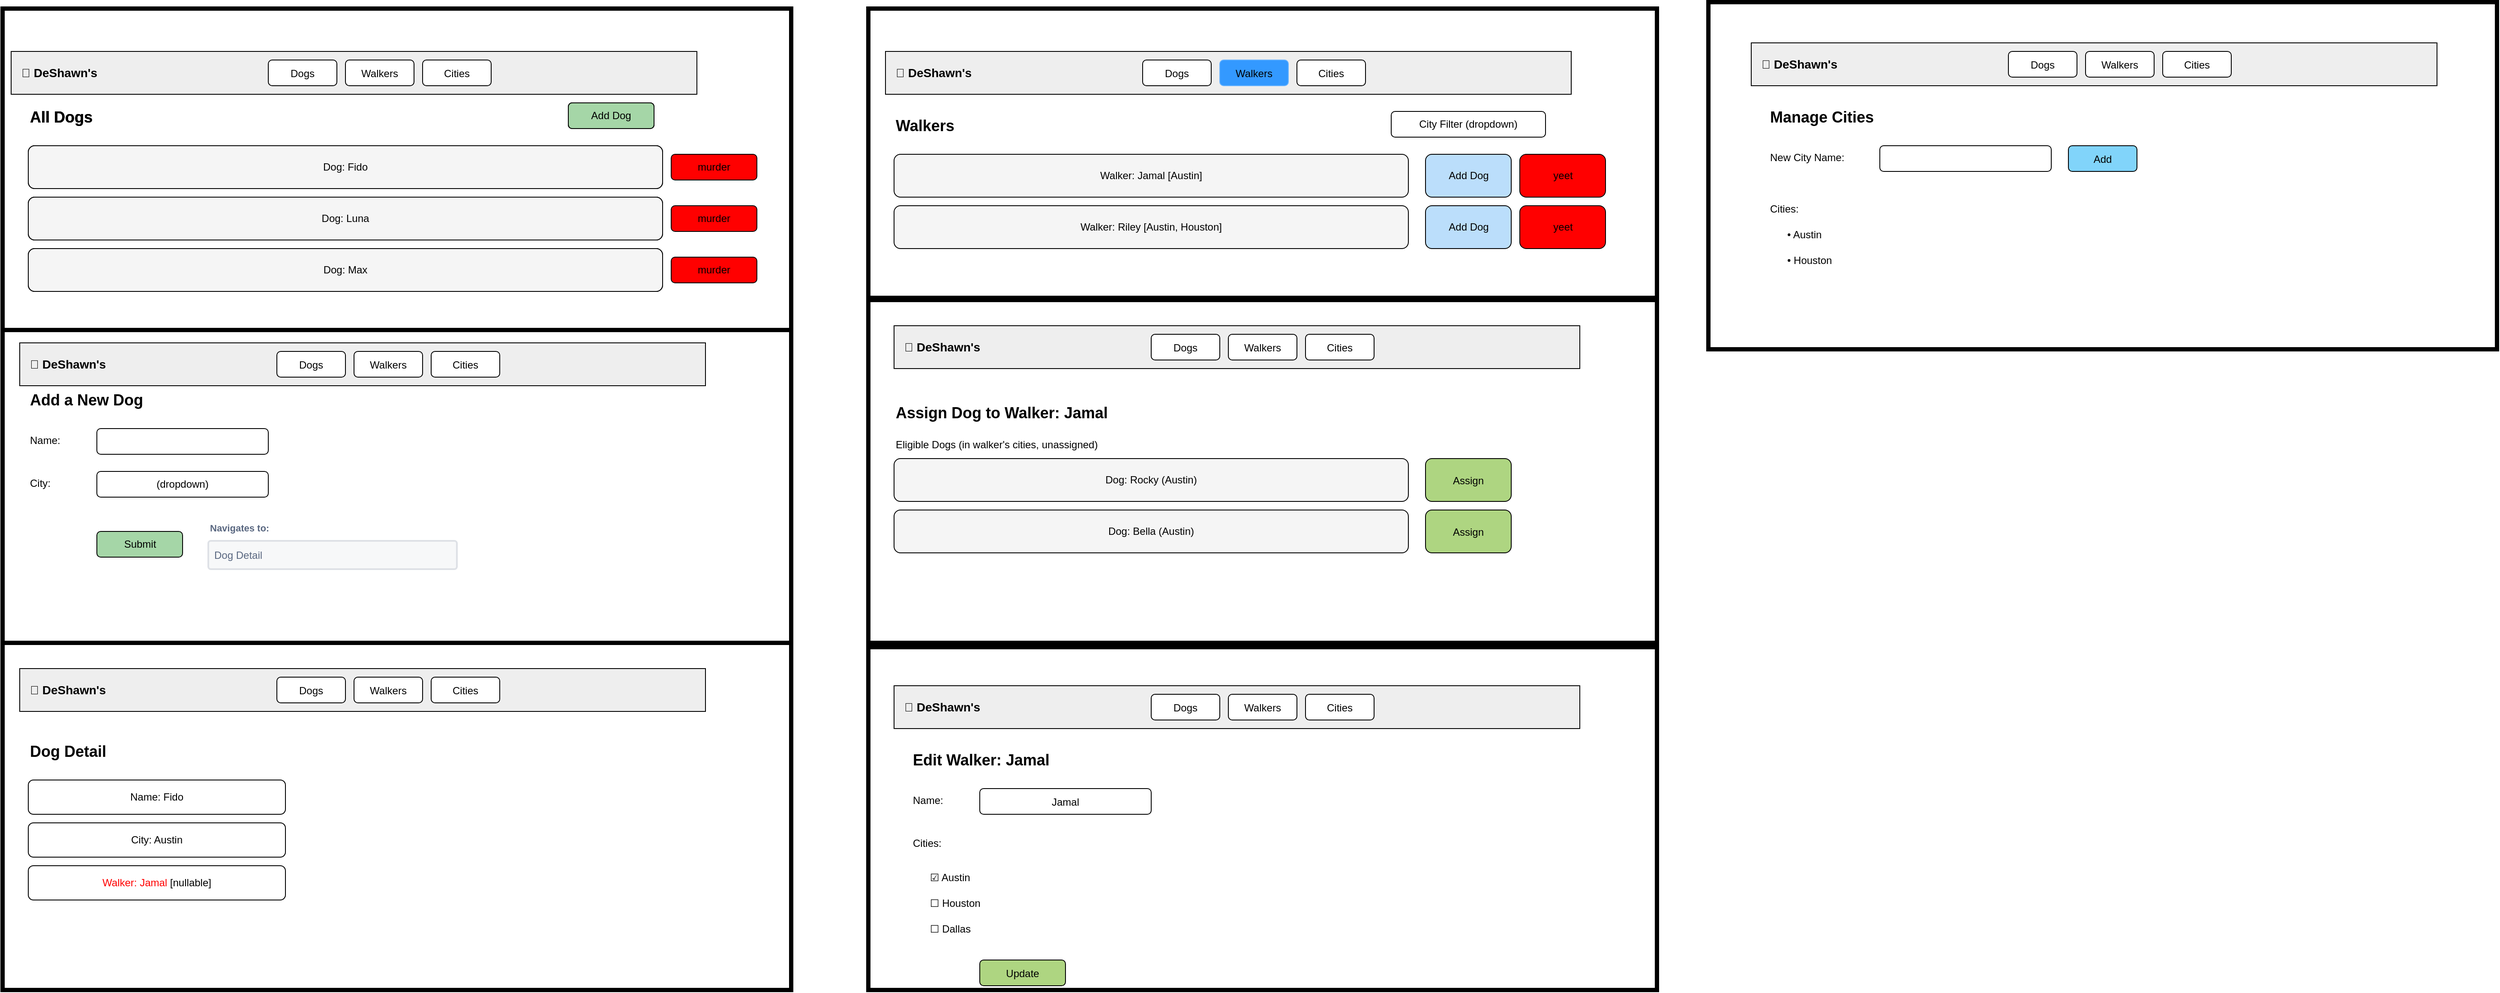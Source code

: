<mxfile>
    <diagram name="HomePage - Dog List" id="l11hQqiA0nnNnRFRrhsg">
        <mxGraphModel dx="3744" dy="2727" grid="1" gridSize="10" guides="1" tooltips="1" connect="1" arrows="1" fold="1" page="1" pageScale="1" pageWidth="850" pageHeight="1100" math="0" shadow="0">
            <root>
                <mxCell id="0"/>
                <mxCell id="1" parent="0"/>
                <mxCell id="b7Y2qeC1Cj4s1qI2_A_5-2" value="All Dogs" style="text;html=1;strokeColor=none;fillColor=none;fontSize=18;fontStyle=1;movable=0;resizable=0;rotatable=0;deletable=0;editable=0;locked=1;connectable=0;" parent="1" vertex="1">
                    <mxGeometry x="20" y="70" width="160" height="30" as="geometry"/>
                </mxCell>
                <mxCell id="b7Y2qeC1Cj4s1qI2_A_5-3" value="Add Dog" style="rounded=1;whiteSpace=wrap;html=1;fillColor=#a5d6a7;movable=0;resizable=0;rotatable=0;deletable=0;editable=0;locked=1;connectable=0;" parent="1" vertex="1">
                    <mxGeometry x="650" y="70" width="100" height="30" as="geometry"/>
                </mxCell>
                <mxCell id="b7Y2qeC1Cj4s1qI2_A_5-4" value="Dog: Fido" style="rounded=1;whiteSpace=wrap;html=1;fillColor=#f5f5f5;movable=0;resizable=0;rotatable=0;deletable=0;editable=0;locked=1;connectable=0;" parent="1" vertex="1">
                    <mxGeometry x="20" y="120" width="740" height="50" as="geometry"/>
                </mxCell>
                <mxCell id="b7Y2qeC1Cj4s1qI2_A_5-5" value="Dog: Luna" style="rounded=1;whiteSpace=wrap;html=1;fillColor=#f5f5f5;movable=0;resizable=0;rotatable=0;deletable=0;editable=0;locked=1;connectable=0;" parent="1" vertex="1">
                    <mxGeometry x="20" y="180" width="740" height="50" as="geometry"/>
                </mxCell>
                <mxCell id="b7Y2qeC1Cj4s1qI2_A_5-6" value="Dog: Max" style="rounded=1;whiteSpace=wrap;html=1;fillColor=#f5f5f5;movable=0;resizable=0;rotatable=0;deletable=0;editable=0;locked=1;connectable=0;" parent="1" vertex="1">
                    <mxGeometry x="20" y="240" width="740" height="50" as="geometry"/>
                </mxCell>
                <mxCell id="b7Y2qeC1Cj4s1qI2_A_5-8" value="Dog Detail" style="text;html=1;strokeColor=none;fillColor=none;fontSize=18;fontStyle=1;movable=1;resizable=1;rotatable=1;deletable=1;editable=1;locked=0;connectable=1;" parent="1" vertex="1">
                    <mxGeometry x="20" y="810" width="200" height="30" as="geometry"/>
                </mxCell>
                <mxCell id="b7Y2qeC1Cj4s1qI2_A_5-9" value="Name: Fido" style="rounded=1;whiteSpace=wrap;html=1;fillColor=#ffffff;movable=1;resizable=1;rotatable=1;deletable=1;editable=1;locked=0;connectable=1;" parent="1" vertex="1">
                    <mxGeometry x="20" y="860" width="300" height="40" as="geometry"/>
                </mxCell>
                <mxCell id="b7Y2qeC1Cj4s1qI2_A_5-10" value="City: Austin" style="rounded=1;whiteSpace=wrap;html=1;fillColor=#ffffff;movable=1;resizable=1;rotatable=1;deletable=1;editable=1;locked=0;connectable=1;" parent="1" vertex="1">
                    <mxGeometry x="20" y="910" width="300" height="40" as="geometry"/>
                </mxCell>
                <mxCell id="b7Y2qeC1Cj4s1qI2_A_5-11" value="&lt;span style=&quot;color: rgb(255, 0, 0);&quot;&gt;Walker: Jamal&lt;/span&gt; [nullable]" style="rounded=1;whiteSpace=wrap;html=1;fillColor=#ffffff;movable=1;resizable=1;rotatable=1;deletable=1;editable=1;locked=0;connectable=1;" parent="1" vertex="1">
                    <mxGeometry x="20" y="960" width="300" height="40" as="geometry"/>
                </mxCell>
                <mxCell id="b7Y2qeC1Cj4s1qI2_A_5-13" value="All Dogs" style="text;html=1;strokeColor=none;fillColor=none;fontSize=18;fontStyle=1;movable=0;resizable=0;rotatable=0;deletable=0;editable=0;locked=1;connectable=0;" parent="1" vertex="1">
                    <mxGeometry x="20" y="70" width="160" height="30" as="geometry"/>
                </mxCell>
                <mxCell id="b7Y2qeC1Cj4s1qI2_A_5-14" value="Add Dog" style="rounded=1;whiteSpace=wrap;html=1;fillColor=#a5d6a7;movable=0;resizable=0;rotatable=0;deletable=0;editable=0;locked=1;connectable=0;" parent="1" vertex="1">
                    <mxGeometry x="650" y="70" width="100" height="30" as="geometry"/>
                </mxCell>
                <mxCell id="b7Y2qeC1Cj4s1qI2_A_5-15" value="Dog: Fido" style="rounded=1;whiteSpace=wrap;html=1;fillColor=#f5f5f5;movable=0;resizable=0;rotatable=0;deletable=0;editable=0;locked=1;connectable=0;" parent="1" vertex="1">
                    <mxGeometry x="20" y="120" width="740" height="50" as="geometry"/>
                </mxCell>
                <mxCell id="b7Y2qeC1Cj4s1qI2_A_5-16" value="Dog: Luna" style="rounded=1;whiteSpace=wrap;html=1;fillColor=#f5f5f5;movable=0;resizable=0;rotatable=0;deletable=0;editable=0;locked=1;connectable=0;" parent="1" vertex="1">
                    <mxGeometry x="20" y="180" width="740" height="50" as="geometry"/>
                </mxCell>
                <mxCell id="b7Y2qeC1Cj4s1qI2_A_5-17" value="Dog: Max" style="rounded=1;whiteSpace=wrap;html=1;fillColor=#f5f5f5;movable=0;resizable=0;rotatable=0;deletable=0;editable=0;locked=1;connectable=0;" parent="1" vertex="1">
                    <mxGeometry x="20" y="240" width="740" height="50" as="geometry"/>
                </mxCell>
                <mxCell id="b7Y2qeC1Cj4s1qI2_A_5-19" value="All Dogs" style="text;html=1;strokeColor=none;fillColor=none;fontSize=18;fontStyle=1;movable=0;resizable=0;rotatable=0;deletable=0;editable=0;locked=1;connectable=0;" parent="1" vertex="1">
                    <mxGeometry x="20" y="70" width="160" height="30" as="geometry"/>
                </mxCell>
                <mxCell id="b7Y2qeC1Cj4s1qI2_A_5-20" value="Add Dog" style="rounded=1;whiteSpace=wrap;html=1;fillColor=#a5d6a7;movable=1;resizable=1;rotatable=1;deletable=1;editable=1;locked=0;connectable=1;" parent="1" vertex="1">
                    <mxGeometry x="650" y="70" width="100" height="30" as="geometry"/>
                </mxCell>
                <mxCell id="b7Y2qeC1Cj4s1qI2_A_5-21" value="Dog: Fido" style="rounded=1;whiteSpace=wrap;html=1;fillColor=#f5f5f5;movable=0;resizable=0;rotatable=0;deletable=0;editable=0;locked=1;connectable=0;" parent="1" vertex="1">
                    <mxGeometry x="20" y="120" width="740" height="50" as="geometry"/>
                </mxCell>
                <mxCell id="b7Y2qeC1Cj4s1qI2_A_5-22" value="Dog: Luna" style="rounded=1;whiteSpace=wrap;html=1;fillColor=#f5f5f5;movable=0;resizable=0;rotatable=0;deletable=0;editable=0;locked=1;connectable=0;" parent="1" vertex="1">
                    <mxGeometry x="20" y="180" width="740" height="50" as="geometry"/>
                </mxCell>
                <mxCell id="b7Y2qeC1Cj4s1qI2_A_5-23" value="Dog: Max" style="rounded=1;whiteSpace=wrap;html=1;fillColor=#f5f5f5;movable=0;resizable=0;rotatable=0;deletable=0;editable=0;locked=1;connectable=0;" parent="1" vertex="1">
                    <mxGeometry x="20" y="240" width="740" height="50" as="geometry"/>
                </mxCell>
                <mxCell id="b7Y2qeC1Cj4s1qI2_A_5-32" value="Add a New Dog" style="text;html=1;fontSize=18;fontStyle=1;movable=1;resizable=1;rotatable=1;deletable=1;editable=1;locked=0;connectable=1;" parent="1" vertex="1">
                    <mxGeometry x="20" y="400" width="200" height="30" as="geometry"/>
                </mxCell>
                <mxCell id="b7Y2qeC1Cj4s1qI2_A_5-33" value="Name:" style="text;html=1;movable=1;resizable=1;rotatable=1;deletable=1;editable=1;locked=0;connectable=1;" parent="1" vertex="1">
                    <mxGeometry x="20" y="450" width="80" height="30" as="geometry"/>
                </mxCell>
                <mxCell id="b7Y2qeC1Cj4s1qI2_A_5-34" value="" style="rounded=1;whiteSpace=wrap;html=1;fillColor=#ffffff;movable=1;resizable=1;rotatable=1;deletable=1;editable=1;locked=0;connectable=1;" parent="1" vertex="1">
                    <mxGeometry x="100" y="450" width="200" height="30" as="geometry"/>
                </mxCell>
                <mxCell id="b7Y2qeC1Cj4s1qI2_A_5-35" value="City:" style="text;html=1;movable=1;resizable=1;rotatable=1;deletable=1;editable=1;locked=0;connectable=1;" parent="1" vertex="1">
                    <mxGeometry x="20" y="500" width="80" height="30" as="geometry"/>
                </mxCell>
                <mxCell id="b7Y2qeC1Cj4s1qI2_A_5-36" value="(dropdown)" style="rounded=1;whiteSpace=wrap;html=1;fillColor=#ffffff;movable=1;resizable=1;rotatable=1;deletable=1;editable=1;locked=0;connectable=1;" parent="1" vertex="1">
                    <mxGeometry x="100" y="500" width="200" height="30" as="geometry"/>
                </mxCell>
                <mxCell id="b7Y2qeC1Cj4s1qI2_A_5-37" value="Submit" style="rounded=1;fillColor=#a5d6a7;html=1;movable=1;resizable=1;rotatable=1;deletable=1;editable=1;locked=0;connectable=1;" parent="1" vertex="1">
                    <mxGeometry x="100" y="570" width="100" height="30" as="geometry"/>
                </mxCell>
                <mxCell id="b7Y2qeC1Cj4s1qI2_A_5-39" value="Walkers" style="text;html=1;fontSize=18;fontStyle=1;movable=0;resizable=0;rotatable=0;deletable=0;editable=0;locked=1;connectable=0;" parent="1" vertex="1">
                    <mxGeometry x="1030" y="80" width="200" height="30" as="geometry"/>
                </mxCell>
                <mxCell id="b7Y2qeC1Cj4s1qI2_A_5-40" value="City Filter (dropdown)" style="rounded=1;whiteSpace=wrap;html=1;fillColor=#ffffff;movable=0;resizable=0;rotatable=0;deletable=0;editable=0;locked=1;connectable=0;" parent="1" vertex="1">
                    <mxGeometry x="1610" y="80" width="180" height="30" as="geometry"/>
                </mxCell>
                <mxCell id="b7Y2qeC1Cj4s1qI2_A_5-41" value="Walker: Jamal [Austin]" style="rounded=1;whiteSpace=wrap;html=1;fillColor=#f5f5f5;movable=0;resizable=0;rotatable=0;deletable=0;editable=0;locked=1;connectable=0;" parent="1" vertex="1">
                    <mxGeometry x="1030" y="130" width="600" height="50" as="geometry"/>
                </mxCell>
                <mxCell id="b7Y2qeC1Cj4s1qI2_A_5-42" value="Add Dog" style="rounded=1;fillColor=#bbdefb;html=1;movable=1;resizable=1;rotatable=1;deletable=1;editable=1;locked=0;connectable=1;" parent="1" vertex="1">
                    <mxGeometry x="1650" y="130" width="100" height="50" as="geometry"/>
                </mxCell>
                <mxCell id="b7Y2qeC1Cj4s1qI2_A_5-43" value="Walker: Riley [Austin, Houston]" style="rounded=1;whiteSpace=wrap;html=1;fillColor=#f5f5f5;movable=0;resizable=0;rotatable=0;deletable=0;editable=0;locked=1;connectable=0;" parent="1" vertex="1">
                    <mxGeometry x="1030" y="190" width="600" height="50" as="geometry"/>
                </mxCell>
                <mxCell id="b7Y2qeC1Cj4s1qI2_A_5-44" value="Add Dog" style="rounded=1;fillColor=#bbdefb;html=1;movable=0;resizable=0;rotatable=0;deletable=0;editable=0;locked=1;connectable=0;" parent="1" vertex="1">
                    <mxGeometry x="1650" y="190" width="100" height="50" as="geometry"/>
                </mxCell>
                <mxCell id="b7Y2qeC1Cj4s1qI2_A_5-46" value="Assign Dog to Walker: Jamal" style="text;html=1;fontSize=18;fontStyle=1;movable=1;resizable=1;rotatable=1;deletable=1;editable=1;locked=0;connectable=1;" parent="1" vertex="1">
                    <mxGeometry x="1030" y="415" width="400" height="30" as="geometry"/>
                </mxCell>
                <mxCell id="b7Y2qeC1Cj4s1qI2_A_5-47" value="Eligible Dogs (in walker&#39;s cities, unassigned)" style="text;html=1;movable=1;resizable=1;rotatable=1;deletable=1;editable=1;locked=0;connectable=1;" parent="1" vertex="1">
                    <mxGeometry x="1030" y="455" width="400" height="20" as="geometry"/>
                </mxCell>
                <mxCell id="b7Y2qeC1Cj4s1qI2_A_5-48" value="Dog: Rocky (Austin)" style="rounded=1;whiteSpace=wrap;fillColor=#f5f5f5;movable=1;resizable=1;rotatable=1;deletable=1;editable=1;locked=0;connectable=1;" parent="1" vertex="1">
                    <mxGeometry x="1030" y="485" width="600" height="50" as="geometry"/>
                </mxCell>
                <mxCell id="b7Y2qeC1Cj4s1qI2_A_5-49" value="Assign" style="rounded=1;fillColor=#aed581;movable=1;resizable=1;rotatable=1;deletable=1;editable=1;locked=0;connectable=1;" parent="1" vertex="1">
                    <mxGeometry x="1650" y="485" width="100" height="50" as="geometry"/>
                </mxCell>
                <mxCell id="b7Y2qeC1Cj4s1qI2_A_5-50" value="Dog: Bella (Austin)" style="rounded=1;whiteSpace=wrap;fillColor=#f5f5f5;movable=1;resizable=1;rotatable=1;deletable=1;editable=1;locked=0;connectable=1;" parent="1" vertex="1">
                    <mxGeometry x="1030" y="545" width="600" height="50" as="geometry"/>
                </mxCell>
                <mxCell id="b7Y2qeC1Cj4s1qI2_A_5-51" value="Assign" style="rounded=1;fillColor=#aed581;movable=1;resizable=1;rotatable=1;deletable=1;editable=1;locked=0;connectable=1;" parent="1" vertex="1">
                    <mxGeometry x="1650" y="545" width="100" height="50" as="geometry"/>
                </mxCell>
                <mxCell id="b7Y2qeC1Cj4s1qI2_A_5-113" value="" style="rounded=0;whiteSpace=wrap;html=1;fillColor=#eeeeee;" parent="1" vertex="1">
                    <mxGeometry x="2030" width="800" height="50" as="geometry"/>
                </mxCell>
                <mxCell id="b7Y2qeC1Cj4s1qI2_A_5-114" value="🐾 DeShawn&#39;s" style="text;html=1;fontSize=14;fontStyle=1;" parent="1" vertex="1">
                    <mxGeometry x="2040" y="10" width="120" height="30" as="geometry"/>
                </mxCell>
                <mxCell id="b7Y2qeC1Cj4s1qI2_A_5-115" value="Dogs" style="rounded=1;fillColor=#ffffff;" parent="1" vertex="1">
                    <mxGeometry x="2330" y="10" width="80" height="30" as="geometry"/>
                </mxCell>
                <mxCell id="b7Y2qeC1Cj4s1qI2_A_5-116" value="Walkers" style="rounded=1;fillColor=#ffffff;" parent="1" vertex="1">
                    <mxGeometry x="2420" y="10" width="80" height="30" as="geometry"/>
                </mxCell>
                <mxCell id="b7Y2qeC1Cj4s1qI2_A_5-117" value="Cities" style="rounded=1;fillColor=#ffffff;" parent="1" vertex="1">
                    <mxGeometry x="2510" y="10" width="80" height="30" as="geometry"/>
                </mxCell>
                <mxCell id="b7Y2qeC1Cj4s1qI2_A_5-118" value="Manage Cities" style="text;html=1;fontSize=18;fontStyle=1;" parent="1" vertex="1">
                    <mxGeometry x="2050" y="70" width="300" height="30" as="geometry"/>
                </mxCell>
                <mxCell id="b7Y2qeC1Cj4s1qI2_A_5-119" value="New City Name:" style="text;html=1;" parent="1" vertex="1">
                    <mxGeometry x="2050" y="120" width="120" height="30" as="geometry"/>
                </mxCell>
                <mxCell id="b7Y2qeC1Cj4s1qI2_A_5-120" value="" style="rounded=1;whiteSpace=wrap;fillColor=#ffffff;" parent="1" vertex="1">
                    <mxGeometry x="2180" y="120" width="200" height="30" as="geometry"/>
                </mxCell>
                <mxCell id="b7Y2qeC1Cj4s1qI2_A_5-121" value="Add" style="rounded=1;fillColor=#81d4fa;" parent="1" vertex="1">
                    <mxGeometry x="2400" y="120" width="80" height="30" as="geometry"/>
                </mxCell>
                <mxCell id="b7Y2qeC1Cj4s1qI2_A_5-122" value="Cities:" style="text;html=1;" parent="1" vertex="1">
                    <mxGeometry x="2050" y="180" width="100" height="20" as="geometry"/>
                </mxCell>
                <mxCell id="b7Y2qeC1Cj4s1qI2_A_5-123" value="• Austin" style="text;html=1;" parent="1" vertex="1">
                    <mxGeometry x="2070" y="210" width="200" height="20" as="geometry"/>
                </mxCell>
                <mxCell id="b7Y2qeC1Cj4s1qI2_A_5-124" value="• Houston" style="text;html=1;" parent="1" vertex="1">
                    <mxGeometry x="2070" y="240" width="200" height="20" as="geometry"/>
                </mxCell>
                <mxCell id="b7Y2qeC1Cj4s1qI2_A_5-130" value="Edit Walker: Jamal" style="text;html=1;fontSize=18;fontStyle=1;movable=0;resizable=0;rotatable=0;deletable=0;editable=0;locked=1;connectable=0;" parent="1" vertex="1">
                    <mxGeometry x="1050" y="820" width="400" height="30" as="geometry"/>
                </mxCell>
                <mxCell id="b7Y2qeC1Cj4s1qI2_A_5-131" value="Name:" style="text;html=1;movable=0;resizable=0;rotatable=0;deletable=0;editable=0;locked=1;connectable=0;" parent="1" vertex="1">
                    <mxGeometry x="1050" y="870" width="80" height="30" as="geometry"/>
                </mxCell>
                <mxCell id="b7Y2qeC1Cj4s1qI2_A_5-132" value="Jamal" style="rounded=1;fillColor=#ffffff;movable=0;resizable=0;rotatable=0;deletable=0;editable=0;locked=1;connectable=0;" parent="1" vertex="1">
                    <mxGeometry x="1130" y="870" width="200" height="30" as="geometry"/>
                </mxCell>
                <mxCell id="b7Y2qeC1Cj4s1qI2_A_5-133" value="Cities:" style="text;html=1;movable=0;resizable=0;rotatable=0;deletable=0;editable=0;locked=1;connectable=0;" parent="1" vertex="1">
                    <mxGeometry x="1050" y="920" width="100" height="30" as="geometry"/>
                </mxCell>
                <mxCell id="b7Y2qeC1Cj4s1qI2_A_5-134" value="☑ Austin" style="text;html=1;movable=0;resizable=0;rotatable=0;deletable=0;editable=0;locked=1;connectable=0;" parent="1" vertex="1">
                    <mxGeometry x="1070" y="960" width="120" height="20" as="geometry"/>
                </mxCell>
                <mxCell id="b7Y2qeC1Cj4s1qI2_A_5-135" value="☐ Houston" style="text;html=1;movable=0;resizable=0;rotatable=0;deletable=0;editable=0;locked=1;connectable=0;" parent="1" vertex="1">
                    <mxGeometry x="1070" y="990" width="120" height="20" as="geometry"/>
                </mxCell>
                <mxCell id="b7Y2qeC1Cj4s1qI2_A_5-136" value="☐ Dallas" style="text;html=1;movable=0;resizable=0;rotatable=0;deletable=0;editable=0;locked=1;connectable=0;" parent="1" vertex="1">
                    <mxGeometry x="1070" y="1020" width="120" height="20" as="geometry"/>
                </mxCell>
                <mxCell id="b7Y2qeC1Cj4s1qI2_A_5-137" value="Update" style="rounded=1;fillColor=#aed581;movable=0;resizable=0;rotatable=0;deletable=0;editable=0;locked=1;connectable=0;" parent="1" vertex="1">
                    <mxGeometry x="1130" y="1070" width="100" height="30" as="geometry"/>
                </mxCell>
                <mxCell id="b7Y2qeC1Cj4s1qI2_A_5-146" value="" style="group;movable=0;resizable=0;rotatable=0;deletable=0;editable=0;locked=1;connectable=0;" parent="1" vertex="1" connectable="0">
                    <mxGeometry x="1030" y="750" width="800" height="50" as="geometry"/>
                </mxCell>
                <mxCell id="b7Y2qeC1Cj4s1qI2_A_5-125" value="" style="rounded=0;fillColor=#eeeeee;movable=0;resizable=0;rotatable=0;deletable=0;editable=0;locked=1;connectable=0;" parent="b7Y2qeC1Cj4s1qI2_A_5-146" vertex="1">
                    <mxGeometry width="800" height="50" as="geometry"/>
                </mxCell>
                <mxCell id="b7Y2qeC1Cj4s1qI2_A_5-126" value="🐾 DeShawn&#39;s" style="text;html=1;fontSize=14;fontStyle=1;movable=0;resizable=0;rotatable=0;deletable=0;editable=0;locked=1;connectable=0;" parent="b7Y2qeC1Cj4s1qI2_A_5-146" vertex="1">
                    <mxGeometry x="10" y="10" width="120" height="30" as="geometry"/>
                </mxCell>
                <mxCell id="b7Y2qeC1Cj4s1qI2_A_5-127" value="Dogs" style="rounded=1;fillColor=#ffffff;movable=0;resizable=0;rotatable=0;deletable=0;editable=0;locked=1;connectable=0;" parent="b7Y2qeC1Cj4s1qI2_A_5-146" vertex="1">
                    <mxGeometry x="300" y="10" width="80" height="30" as="geometry"/>
                </mxCell>
                <mxCell id="b7Y2qeC1Cj4s1qI2_A_5-128" value="Walkers" style="rounded=1;fillColor=#ffffff;movable=0;resizable=0;rotatable=0;deletable=0;editable=0;locked=1;connectable=0;" parent="b7Y2qeC1Cj4s1qI2_A_5-146" vertex="1">
                    <mxGeometry x="390" y="10" width="80" height="30" as="geometry"/>
                </mxCell>
                <mxCell id="b7Y2qeC1Cj4s1qI2_A_5-129" value="Cities" style="rounded=1;fillColor=#ffffff;movable=0;resizable=0;rotatable=0;deletable=0;editable=0;locked=1;connectable=0;" parent="b7Y2qeC1Cj4s1qI2_A_5-146" vertex="1">
                    <mxGeometry x="480" y="10" width="80" height="30" as="geometry"/>
                </mxCell>
                <mxCell id="b7Y2qeC1Cj4s1qI2_A_5-147" value="" style="group" parent="1" vertex="1" connectable="0">
                    <mxGeometry x="10" y="730" width="800" height="50" as="geometry"/>
                </mxCell>
                <mxCell id="b7Y2qeC1Cj4s1qI2_A_5-148" value="" style="rounded=0;fillColor=#eeeeee;movable=1;resizable=1;rotatable=1;deletable=1;editable=1;locked=0;connectable=1;" parent="b7Y2qeC1Cj4s1qI2_A_5-147" vertex="1">
                    <mxGeometry width="800" height="50" as="geometry"/>
                </mxCell>
                <mxCell id="b7Y2qeC1Cj4s1qI2_A_5-149" value="🐾 DeShawn&#39;s" style="text;html=1;fontSize=14;fontStyle=1;movable=0;resizable=0;rotatable=0;deletable=0;editable=0;locked=1;connectable=0;" parent="b7Y2qeC1Cj4s1qI2_A_5-147" vertex="1">
                    <mxGeometry x="10" y="10" width="120" height="30" as="geometry"/>
                </mxCell>
                <mxCell id="b7Y2qeC1Cj4s1qI2_A_5-150" value="Dogs" style="rounded=1;fillColor=#ffffff;movable=0;resizable=0;rotatable=0;deletable=0;editable=0;locked=1;connectable=0;" parent="b7Y2qeC1Cj4s1qI2_A_5-147" vertex="1">
                    <mxGeometry x="300" y="10" width="80" height="30" as="geometry"/>
                </mxCell>
                <mxCell id="b7Y2qeC1Cj4s1qI2_A_5-151" value="Walkers" style="rounded=1;fillColor=#ffffff;movable=0;resizable=0;rotatable=0;deletable=0;editable=0;locked=1;connectable=0;" parent="b7Y2qeC1Cj4s1qI2_A_5-147" vertex="1">
                    <mxGeometry x="390" y="10" width="80" height="30" as="geometry"/>
                </mxCell>
                <mxCell id="b7Y2qeC1Cj4s1qI2_A_5-152" value="Cities" style="rounded=1;fillColor=#ffffff;movable=0;resizable=0;rotatable=0;deletable=0;editable=0;locked=1;connectable=0;" parent="b7Y2qeC1Cj4s1qI2_A_5-147" vertex="1">
                    <mxGeometry x="480" y="10" width="80" height="30" as="geometry"/>
                </mxCell>
                <mxCell id="b7Y2qeC1Cj4s1qI2_A_5-153" value="" style="group" parent="1" vertex="1" connectable="0">
                    <mxGeometry y="10" width="910" height="325" as="geometry"/>
                </mxCell>
                <mxCell id="b7Y2qeC1Cj4s1qI2_A_5-154" value="" style="rounded=0;fillColor=#eeeeee;movable=1;resizable=1;rotatable=1;deletable=1;editable=1;locked=0;connectable=1;" parent="b7Y2qeC1Cj4s1qI2_A_5-153" vertex="1">
                    <mxGeometry width="800" height="50" as="geometry"/>
                </mxCell>
                <mxCell id="b7Y2qeC1Cj4s1qI2_A_5-155" value="🐾 DeShawn&#39;s" style="text;html=1;fontSize=14;fontStyle=1;movable=0;resizable=0;rotatable=0;deletable=0;editable=0;locked=1;connectable=0;" parent="b7Y2qeC1Cj4s1qI2_A_5-153" vertex="1">
                    <mxGeometry x="10" y="10" width="120" height="30" as="geometry"/>
                </mxCell>
                <mxCell id="b7Y2qeC1Cj4s1qI2_A_5-156" value="Dogs" style="rounded=1;fillColor=#ffffff;movable=0;resizable=0;rotatable=0;deletable=0;editable=0;locked=1;connectable=0;" parent="b7Y2qeC1Cj4s1qI2_A_5-153" vertex="1">
                    <mxGeometry x="300" y="10" width="80" height="30" as="geometry"/>
                </mxCell>
                <mxCell id="b7Y2qeC1Cj4s1qI2_A_5-157" value="Walkers" style="rounded=1;fillColor=#ffffff;movable=0;resizable=0;rotatable=0;deletable=0;editable=0;locked=1;connectable=0;" parent="b7Y2qeC1Cj4s1qI2_A_5-153" vertex="1">
                    <mxGeometry x="390" y="10" width="80" height="30" as="geometry"/>
                </mxCell>
                <mxCell id="b7Y2qeC1Cj4s1qI2_A_5-158" value="Cities" style="rounded=1;fillColor=#ffffff;movable=0;resizable=0;rotatable=0;deletable=0;editable=0;locked=1;connectable=0;" parent="b7Y2qeC1Cj4s1qI2_A_5-153" vertex="1">
                    <mxGeometry x="480" y="10" width="80" height="30" as="geometry"/>
                </mxCell>
                <mxCell id="15" value="" style="rounded=0;whiteSpace=wrap;html=1;strokeWidth=5;perimeterSpacing=5;fillColor=none;" vertex="1" parent="b7Y2qeC1Cj4s1qI2_A_5-153">
                    <mxGeometry x="-10" y="-50" width="920" height="375" as="geometry"/>
                </mxCell>
                <mxCell id="b7Y2qeC1Cj4s1qI2_A_5-159" value="" style="group" parent="1" vertex="1" connectable="0">
                    <mxGeometry x="1020" y="10" width="800" height="50" as="geometry"/>
                </mxCell>
                <mxCell id="b7Y2qeC1Cj4s1qI2_A_5-160" value="" style="rounded=0;fillColor=#eeeeee;movable=1;resizable=1;rotatable=1;deletable=1;editable=1;locked=0;connectable=1;" parent="b7Y2qeC1Cj4s1qI2_A_5-159" vertex="1">
                    <mxGeometry width="800" height="50" as="geometry"/>
                </mxCell>
                <mxCell id="b7Y2qeC1Cj4s1qI2_A_5-161" value="🐾 DeShawn&#39;s" style="text;html=1;fontSize=14;fontStyle=1;movable=0;resizable=0;rotatable=0;deletable=0;editable=0;locked=1;connectable=0;" parent="b7Y2qeC1Cj4s1qI2_A_5-159" vertex="1">
                    <mxGeometry x="10" y="10" width="120" height="30" as="geometry"/>
                </mxCell>
                <mxCell id="b7Y2qeC1Cj4s1qI2_A_5-162" value="Dogs" style="rounded=1;fillColor=#ffffff;movable=0;resizable=0;rotatable=0;deletable=0;editable=0;locked=1;connectable=0;" parent="b7Y2qeC1Cj4s1qI2_A_5-159" vertex="1">
                    <mxGeometry x="300" y="10" width="80" height="30" as="geometry"/>
                </mxCell>
                <mxCell id="b7Y2qeC1Cj4s1qI2_A_5-163" value="Walkers" style="rounded=1;fillColor=light-dark(#3399FF,#121212);movable=1;resizable=1;rotatable=1;deletable=1;editable=1;locked=0;connectable=1;strokeColor=#66B2FF;" parent="b7Y2qeC1Cj4s1qI2_A_5-159" vertex="1">
                    <mxGeometry x="390" y="10" width="80" height="30" as="geometry"/>
                </mxCell>
                <mxCell id="b7Y2qeC1Cj4s1qI2_A_5-164" value="Cities" style="rounded=1;fillColor=#ffffff;movable=0;resizable=0;rotatable=0;deletable=0;editable=0;locked=1;connectable=0;" parent="b7Y2qeC1Cj4s1qI2_A_5-159" vertex="1">
                    <mxGeometry x="480" y="10" width="80" height="30" as="geometry"/>
                </mxCell>
                <mxCell id="b7Y2qeC1Cj4s1qI2_A_5-165" value="" style="group" parent="1" vertex="1" connectable="0">
                    <mxGeometry x="1030" y="330" width="870" height="400" as="geometry"/>
                </mxCell>
                <mxCell id="10" value="" style="rounded=0;whiteSpace=wrap;html=1;strokeWidth=5;perimeterSpacing=5;fillColor=none;" vertex="1" parent="b7Y2qeC1Cj4s1qI2_A_5-165">
                    <mxGeometry x="-30" y="-30" width="920" height="405" as="geometry"/>
                </mxCell>
                <mxCell id="b7Y2qeC1Cj4s1qI2_A_5-166" value="" style="rounded=0;fillColor=#eeeeee;movable=1;resizable=1;rotatable=1;deletable=1;editable=1;locked=0;connectable=1;" parent="b7Y2qeC1Cj4s1qI2_A_5-165" vertex="1">
                    <mxGeometry width="800" height="50" as="geometry"/>
                </mxCell>
                <mxCell id="b7Y2qeC1Cj4s1qI2_A_5-167" value="🐾 DeShawn&#39;s" style="text;html=1;fontSize=14;fontStyle=1;movable=0;resizable=0;rotatable=0;deletable=0;editable=0;locked=1;connectable=0;" parent="b7Y2qeC1Cj4s1qI2_A_5-165" vertex="1">
                    <mxGeometry x="10" y="10" width="120" height="30" as="geometry"/>
                </mxCell>
                <mxCell id="b7Y2qeC1Cj4s1qI2_A_5-168" value="Dogs" style="rounded=1;fillColor=#ffffff;movable=0;resizable=0;rotatable=0;deletable=0;editable=0;locked=1;connectable=0;" parent="b7Y2qeC1Cj4s1qI2_A_5-165" vertex="1">
                    <mxGeometry x="300" y="10" width="80" height="30" as="geometry"/>
                </mxCell>
                <mxCell id="b7Y2qeC1Cj4s1qI2_A_5-169" value="Walkers" style="rounded=1;fillColor=#ffffff;movable=0;resizable=0;rotatable=0;deletable=0;editable=0;locked=1;connectable=0;" parent="b7Y2qeC1Cj4s1qI2_A_5-165" vertex="1">
                    <mxGeometry x="390" y="10" width="80" height="30" as="geometry"/>
                </mxCell>
                <mxCell id="b7Y2qeC1Cj4s1qI2_A_5-170" value="Cities" style="rounded=1;fillColor=#ffffff;movable=0;resizable=0;rotatable=0;deletable=0;editable=0;locked=1;connectable=0;" parent="b7Y2qeC1Cj4s1qI2_A_5-165" vertex="1">
                    <mxGeometry x="480" y="10" width="80" height="30" as="geometry"/>
                </mxCell>
                <mxCell id="b7Y2qeC1Cj4s1qI2_A_5-171" value="&lt;div&gt;murder&lt;/div&gt;" style="rounded=1;whiteSpace=wrap;html=1;fillColor=#FF0000;movable=1;resizable=1;rotatable=1;deletable=1;editable=1;locked=0;connectable=1;" parent="1" vertex="1">
                    <mxGeometry x="770" y="130" width="100" height="30" as="geometry"/>
                </mxCell>
                <mxCell id="b7Y2qeC1Cj4s1qI2_A_5-172" value="&lt;div&gt;murder&lt;/div&gt;" style="rounded=1;whiteSpace=wrap;html=1;fillColor=#FF0000;movable=1;resizable=1;rotatable=1;deletable=1;editable=1;locked=0;connectable=1;" parent="1" vertex="1">
                    <mxGeometry x="770" y="190" width="100" height="30" as="geometry"/>
                </mxCell>
                <mxCell id="b7Y2qeC1Cj4s1qI2_A_5-173" value="&lt;div&gt;murder&lt;/div&gt;" style="rounded=1;whiteSpace=wrap;html=1;fillColor=#FF0000;movable=1;resizable=1;rotatable=1;deletable=1;editable=1;locked=0;connectable=1;" parent="1" vertex="1">
                    <mxGeometry x="770" y="250" width="100" height="30" as="geometry"/>
                </mxCell>
                <mxCell id="b7Y2qeC1Cj4s1qI2_A_5-177" value="yeet" style="rounded=1;fillColor=#FF0000;html=1;movable=1;resizable=1;rotatable=1;deletable=1;editable=1;locked=0;connectable=1;" parent="1" vertex="1">
                    <mxGeometry x="1760" y="130" width="100" height="50" as="geometry"/>
                </mxCell>
                <mxCell id="b7Y2qeC1Cj4s1qI2_A_5-178" value="yeet" style="rounded=1;fillColor=#FF0000;html=1;movable=1;resizable=1;rotatable=1;deletable=1;editable=1;locked=0;connectable=1;" parent="1" vertex="1">
                    <mxGeometry x="1760" y="190" width="100" height="50" as="geometry"/>
                </mxCell>
                <mxCell id="2" value="" style="group" vertex="1" connectable="0" parent="1">
                    <mxGeometry x="10" y="350" width="800" height="50" as="geometry"/>
                </mxCell>
                <mxCell id="3" value="" style="rounded=0;fillColor=#eeeeee;movable=1;resizable=1;rotatable=1;deletable=1;editable=1;locked=0;connectable=1;" vertex="1" parent="2">
                    <mxGeometry width="800" height="50" as="geometry"/>
                </mxCell>
                <mxCell id="4" value="🐾 DeShawn&#39;s" style="text;html=1;fontSize=14;fontStyle=1;movable=0;resizable=0;rotatable=0;deletable=0;editable=0;locked=1;connectable=0;" vertex="1" parent="2">
                    <mxGeometry x="10" y="10" width="120" height="30" as="geometry"/>
                </mxCell>
                <mxCell id="5" value="Dogs" style="rounded=1;fillColor=#ffffff;movable=0;resizable=0;rotatable=0;deletable=0;editable=0;locked=1;connectable=0;" vertex="1" parent="2">
                    <mxGeometry x="300" y="10" width="80" height="30" as="geometry"/>
                </mxCell>
                <mxCell id="6" value="Walkers" style="rounded=1;fillColor=#ffffff;movable=0;resizable=0;rotatable=0;deletable=0;editable=0;locked=1;connectable=0;" vertex="1" parent="2">
                    <mxGeometry x="390" y="10" width="80" height="30" as="geometry"/>
                </mxCell>
                <mxCell id="7" value="Cities" style="rounded=1;fillColor=#ffffff;movable=0;resizable=0;rotatable=0;deletable=0;editable=0;locked=1;connectable=0;" vertex="1" parent="2">
                    <mxGeometry x="480" y="10" width="80" height="30" as="geometry"/>
                </mxCell>
                <mxCell id="11" value="Navigates to:" style="fillColor=none;strokeColor=none;html=1;fontSize=11;fontStyle=0;align=left;fontColor=#596780;fontStyle=1;fontSize=11" vertex="1" parent="1">
                    <mxGeometry x="230" y="556" width="240" height="20" as="geometry"/>
                </mxCell>
                <mxCell id="12" value="Dog Detail" style="rounded=1;arcSize=9;fillColor=#F7F8F9;align=left;spacingLeft=5;strokeColor=#DEE1E6;html=1;strokeWidth=2;fontColor=#596780;fontSize=12" vertex="1" parent="1">
                    <mxGeometry x="230" y="581" width="290" height="33" as="geometry"/>
                </mxCell>
                <mxCell id="13" value="" style="rounded=0;whiteSpace=wrap;html=1;strokeWidth=5;perimeterSpacing=5;fillColor=none;" vertex="1" parent="1">
                    <mxGeometry x="1980" y="-47.5" width="920" height="405" as="geometry"/>
                </mxCell>
                <mxCell id="14" value="" style="rounded=0;whiteSpace=wrap;html=1;strokeWidth=5;perimeterSpacing=5;fillColor=none;" vertex="1" parent="1">
                    <mxGeometry x="1000" y="-40" width="920" height="337.5" as="geometry"/>
                </mxCell>
                <mxCell id="16" value="" style="rounded=0;whiteSpace=wrap;html=1;strokeWidth=5;perimeterSpacing=5;fillColor=none;" vertex="1" parent="1">
                    <mxGeometry x="-10" y="335" width="920" height="365" as="geometry"/>
                </mxCell>
                <mxCell id="17" value="" style="rounded=0;whiteSpace=wrap;html=1;strokeWidth=5;perimeterSpacing=5;fillColor=none;" vertex="1" parent="1">
                    <mxGeometry x="-10" y="700" width="920" height="405" as="geometry"/>
                </mxCell>
                <mxCell id="18" value="" style="rounded=0;whiteSpace=wrap;html=1;strokeWidth=5;perimeterSpacing=5;fillColor=none;" vertex="1" parent="1">
                    <mxGeometry x="1000" y="700" width="920" height="405" as="geometry"/>
                </mxCell>
            </root>
        </mxGraphModel>
    </diagram>
</mxfile>